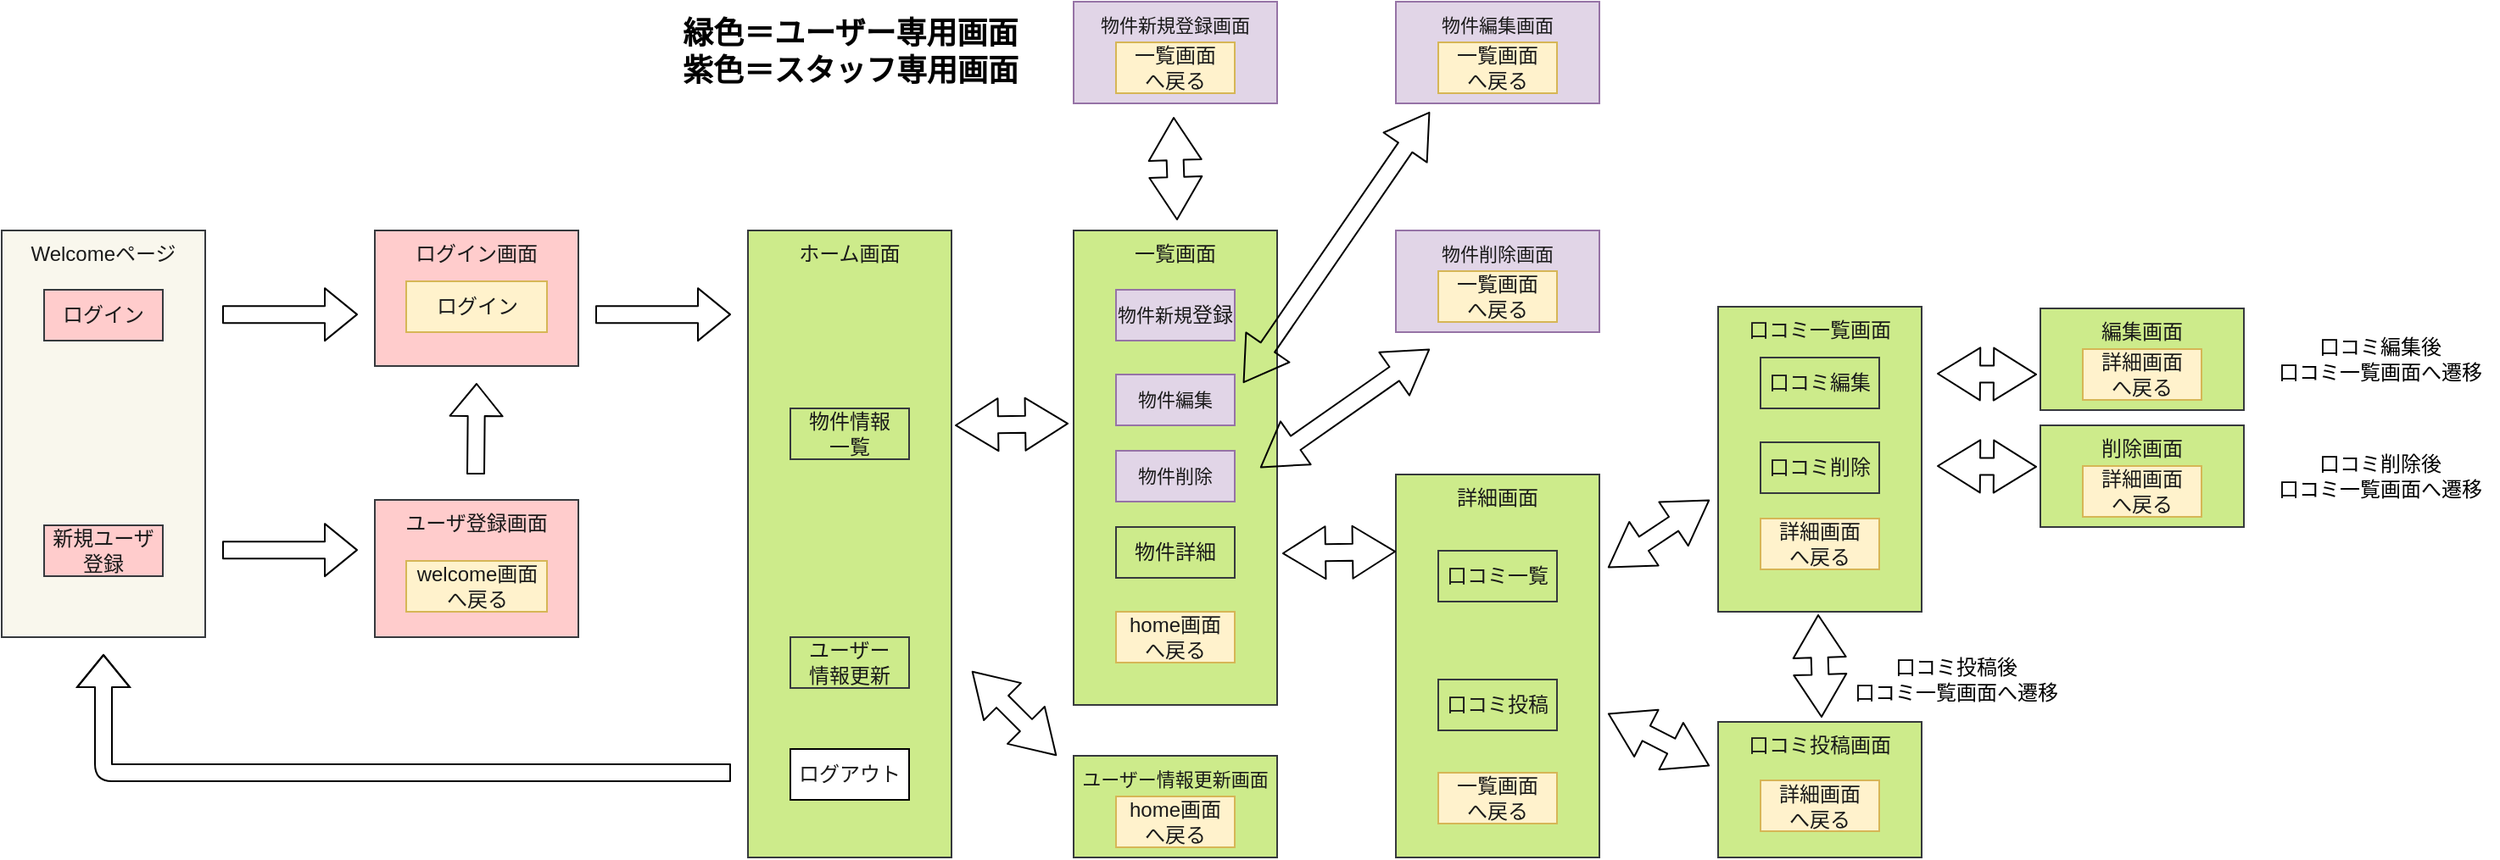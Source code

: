 <mxfile>
    <diagram id="puRboPM44XWlyKMjKKkZ" name="ページ1">
        <mxGraphModel dx="306" dy="363" grid="1" gridSize="10" guides="1" tooltips="1" connect="1" arrows="1" fold="1" page="1" pageScale="1" pageWidth="1169" pageHeight="1654" math="0" shadow="0">
            <root>
                <mxCell id="0"/>
                <mxCell id="1" parent="0"/>
                <mxCell id="32" value="&lt;font color=&quot;#1a1a1a&quot;&gt;Welcomeページ&lt;/font&gt;" style="whiteSpace=wrap;html=1;labelBackgroundColor=none;fontSize=12;fillColor=#f9f7ed;strokeColor=#36393d;verticalAlign=top;" parent="1" vertex="1">
                    <mxGeometry x="28" y="160" width="120" height="240" as="geometry"/>
                </mxCell>
                <mxCell id="4" value="&lt;font color=&quot;#1a1a1a&quot; style=&quot;font-size: 12px;&quot;&gt;新規ユーザ&lt;br&gt;登録&lt;/font&gt;" style="whiteSpace=wrap;html=1;fillColor=#ffcccc;strokeColor=#36393d;fontSize=11;" parent="1" vertex="1">
                    <mxGeometry x="53" y="334" width="70" height="30" as="geometry"/>
                </mxCell>
                <mxCell id="5" value="&lt;font color=&quot;#1a1a1a&quot;&gt;ログイン画面&lt;/font&gt;" style="whiteSpace=wrap;html=1;fillColor=#ffcccc;strokeColor=#36393d;verticalAlign=top;" parent="1" vertex="1">
                    <mxGeometry x="248" y="160" width="120" height="80" as="geometry"/>
                </mxCell>
                <mxCell id="6" value="&lt;font color=&quot;#1a1a1a&quot;&gt;ホーム画面&lt;br&gt;&lt;/font&gt;" style="whiteSpace=wrap;html=1;fillColor=#cdeb8b;strokeColor=#36393d;verticalAlign=top;" parent="1" vertex="1">
                    <mxGeometry x="468" y="160" width="120" height="370" as="geometry"/>
                </mxCell>
                <mxCell id="9" value="&lt;span style=&quot;font-family: &amp;quot;Noto Sans JP&amp;quot;, &amp;quot;ヒラギノ角ゴ Pro W3&amp;quot;, &amp;quot;Hiragino Kaku Gothic Pro&amp;quot;, メイリオ, Meiryo, YuGothic, 游ゴシック, &amp;quot;ＭＳ Ｐゴシック&amp;quot;, &amp;quot;MS PGothic&amp;quot;, arial, sans-serif; text-align: left;&quot;&gt;&lt;font style=&quot;font-size: 12px;&quot; color=&quot;#1a1a1a&quot;&gt;物件情報&lt;br&gt;一覧&lt;/font&gt;&lt;/span&gt;" style="whiteSpace=wrap;html=1;fillColor=#cdeb8b;strokeColor=#36393d;" parent="1" vertex="1">
                    <mxGeometry x="493" y="265" width="70" height="30" as="geometry"/>
                </mxCell>
                <mxCell id="25" value="&lt;span style=&quot;font-family: &amp;quot;Noto Sans JP&amp;quot;, &amp;quot;ヒラギノ角ゴ Pro W3&amp;quot;, &amp;quot;Hiragino Kaku Gothic Pro&amp;quot;, メイリオ, Meiryo, YuGothic, 游ゴシック, &amp;quot;ＭＳ Ｐゴシック&amp;quot;, &amp;quot;MS PGothic&amp;quot;, arial, sans-serif; text-align: left;&quot;&gt;&lt;font style=&quot;font-size: 12px;&quot; color=&quot;#1a1a1a&quot;&gt;削除画面&lt;/font&gt;&lt;/span&gt;" style="whiteSpace=wrap;html=1;fillColor=#cdeb8b;strokeColor=#36393d;verticalAlign=top;" parent="1" vertex="1">
                    <mxGeometry x="1230" y="275" width="120" height="60" as="geometry"/>
                </mxCell>
                <mxCell id="30" value="&lt;font color=&quot;#1a1a1a&quot;&gt;ログイン&lt;/font&gt;" style="whiteSpace=wrap;html=1;fillColor=#ffcccc;strokeColor=#36393d;" parent="1" vertex="1">
                    <mxGeometry x="53" y="195" width="70" height="30" as="geometry"/>
                </mxCell>
                <mxCell id="34" value="&lt;span style=&quot;color: rgb(26, 26, 26);&quot;&gt;&lt;font style=&quot;font-size: 12px;&quot;&gt;ユーザ登録画面&lt;/font&gt;&lt;/span&gt;" style="whiteSpace=wrap;html=1;fillColor=#ffcccc;strokeColor=#36393d;verticalAlign=top;" parent="1" vertex="1">
                    <mxGeometry x="248" y="319" width="120" height="81" as="geometry"/>
                </mxCell>
                <mxCell id="36" value="" style="edgeStyle=none;orthogonalLoop=1;jettySize=auto;html=1;fontSize=12;fontColor=#1A1A1A;shape=flexArrow;" parent="1" edge="1">
                    <mxGeometry width="100" relative="1" as="geometry">
                        <mxPoint x="158" y="209.57" as="sourcePoint"/>
                        <mxPoint x="238" y="209.57" as="targetPoint"/>
                        <Array as="points"/>
                    </mxGeometry>
                </mxCell>
                <mxCell id="50" value="&lt;div style=&quot;border-color: var(--border-color); text-align: left;&quot;&gt;&lt;font style=&quot;border-color: var(--border-color);&quot; face=&quot;Noto Sans JP, ヒラギノ角ゴ Pro W3, Hiragino Kaku Gothic Pro, メイリオ, Meiryo, YuGothic, 游ゴシック, ＭＳ Ｐゴシック, MS PGothic, arial, sans-serif&quot; color=&quot;#1a1a1a&quot;&gt;詳細画面&lt;/font&gt;&lt;/div&gt;&lt;div style=&quot;border-color: var(--border-color);&quot;&gt;&lt;font style=&quot;border-color: var(--border-color);&quot; face=&quot;Noto Sans JP, ヒラギノ角ゴ Pro W3, Hiragino Kaku Gothic Pro, メイリオ, Meiryo, YuGothic, 游ゴシック, ＭＳ Ｐゴシック, MS PGothic, arial, sans-serif&quot; color=&quot;#1a1a1a&quot;&gt;へ戻る&lt;/font&gt;&lt;/div&gt;" style="whiteSpace=wrap;html=1;fillColor=#fff2cc;strokeColor=#d6b656;" parent="1" vertex="1">
                    <mxGeometry x="1255" y="299" width="70" height="30" as="geometry"/>
                </mxCell>
                <mxCell id="54" value="&lt;span style=&quot;font-family: &amp;quot;Noto Sans JP&amp;quot;, &amp;quot;ヒラギノ角ゴ Pro W3&amp;quot;, &amp;quot;Hiragino Kaku Gothic Pro&amp;quot;, メイリオ, Meiryo, YuGothic, 游ゴシック, &amp;quot;ＭＳ Ｐゴシック&amp;quot;, &amp;quot;MS PGothic&amp;quot;, arial, sans-serif; text-align: left;&quot;&gt;&lt;font style=&quot;font-size: 12px;&quot; color=&quot;#1a1a1a&quot;&gt;ログアウト&lt;/font&gt;&lt;/span&gt;" style="whiteSpace=wrap;html=1;" parent="1" vertex="1">
                    <mxGeometry x="493" y="466" width="70" height="30" as="geometry"/>
                </mxCell>
                <mxCell id="55" value="" style="edgeStyle=none;orthogonalLoop=1;jettySize=auto;html=1;fontSize=12;fontColor=#1A1A1A;shape=flexArrow;" parent="1" edge="1">
                    <mxGeometry width="100" relative="1" as="geometry">
                        <mxPoint x="158" y="348.57" as="sourcePoint"/>
                        <mxPoint x="238" y="348.57" as="targetPoint"/>
                        <Array as="points"/>
                    </mxGeometry>
                </mxCell>
                <mxCell id="62" value="" style="edgeStyle=none;orthogonalLoop=1;jettySize=auto;html=1;fontSize=12;fontColor=#1A1A1A;shape=flexArrow;" parent="1" edge="1">
                    <mxGeometry width="100" relative="1" as="geometry">
                        <mxPoint x="307.5" y="304.0" as="sourcePoint"/>
                        <mxPoint x="308" y="250" as="targetPoint"/>
                        <Array as="points"/>
                    </mxGeometry>
                </mxCell>
                <mxCell id="63" value="" style="edgeStyle=none;orthogonalLoop=1;jettySize=auto;html=1;fontSize=12;fontColor=#1A1A1A;shape=flexArrow;" parent="1" edge="1">
                    <mxGeometry width="100" relative="1" as="geometry">
                        <mxPoint x="458" y="480" as="sourcePoint"/>
                        <mxPoint x="88" y="410" as="targetPoint"/>
                        <Array as="points">
                            <mxPoint x="88" y="480"/>
                        </Array>
                    </mxGeometry>
                </mxCell>
                <mxCell id="64" value="" style="edgeStyle=none;orthogonalLoop=1;jettySize=auto;html=1;fontSize=12;fontColor=#1A1A1A;shape=flexArrow;" parent="1" edge="1">
                    <mxGeometry width="100" relative="1" as="geometry">
                        <mxPoint x="378.0" y="209.57" as="sourcePoint"/>
                        <mxPoint x="458.0" y="209.57" as="targetPoint"/>
                        <Array as="points"/>
                    </mxGeometry>
                </mxCell>
                <mxCell id="69" value="&lt;font color=&quot;#1a1a1a&quot;&gt;一覧画面&lt;br&gt;&lt;/font&gt;" style="whiteSpace=wrap;html=1;fillColor=#cdeb8b;strokeColor=#36393d;verticalAlign=top;" parent="1" vertex="1">
                    <mxGeometry x="660" y="160" width="120" height="280" as="geometry"/>
                </mxCell>
                <mxCell id="70" value="&lt;div style=&quot;text-align: left;&quot;&gt;&lt;span style=&quot;background-color: initial;&quot;&gt;&lt;font face=&quot;Noto Sans JP, ヒラギノ角ゴ Pro W3, Hiragino Kaku Gothic Pro, メイリオ, Meiryo, YuGothic, 游ゴシック, ＭＳ Ｐゴシック, MS PGothic, arial, sans-serif&quot; color=&quot;#1a1a1a&quot;&gt;物件詳細&lt;/font&gt;&lt;/span&gt;&lt;/div&gt;" style="whiteSpace=wrap;html=1;fillColor=#cdeb8b;strokeColor=#36393d;" parent="1" vertex="1">
                    <mxGeometry x="685" y="335" width="70" height="30" as="geometry"/>
                </mxCell>
                <mxCell id="73" value="&lt;div style=&quot;text-align: left;&quot;&gt;&lt;span style=&quot;background-color: initial;&quot;&gt;&lt;font face=&quot;Noto Sans JP, ヒラギノ角ゴ Pro W3, Hiragino Kaku Gothic Pro, メイリオ, Meiryo, YuGothic, 游ゴシック, ＭＳ Ｐゴシック, MS PGothic, arial, sans-serif&quot; color=&quot;#1a1a1a&quot;&gt;ユーザー&lt;/font&gt;&lt;/span&gt;&lt;/div&gt;&lt;div style=&quot;text-align: left;&quot;&gt;&lt;span style=&quot;background-color: initial;&quot;&gt;&lt;font face=&quot;Noto Sans JP, ヒラギノ角ゴ Pro W3, Hiragino Kaku Gothic Pro, メイリオ, Meiryo, YuGothic, 游ゴシック, ＭＳ Ｐゴシック, MS PGothic, arial, sans-serif&quot; color=&quot;#1a1a1a&quot;&gt;情報更新&lt;/font&gt;&lt;/span&gt;&lt;/div&gt;" style="whiteSpace=wrap;html=1;fillColor=#cdeb8b;strokeColor=#36393d;" parent="1" vertex="1">
                    <mxGeometry x="493" y="400" width="70" height="30" as="geometry"/>
                </mxCell>
                <mxCell id="74" value="&lt;span style=&quot;font-family: &amp;quot;Noto Sans JP&amp;quot;, &amp;quot;ヒラギノ角ゴ Pro W3&amp;quot;, &amp;quot;Hiragino Kaku Gothic Pro&amp;quot;, メイリオ, Meiryo, YuGothic, 游ゴシック, &amp;quot;ＭＳ Ｐゴシック&amp;quot;, &amp;quot;MS PGothic&amp;quot;, arial, sans-serif; text-align: left;&quot;&gt;&lt;font style=&quot;font-size: 11px;&quot; color=&quot;#1a1a1a&quot;&gt;ユーザー情報更新画面&lt;/font&gt;&lt;/span&gt;" style="whiteSpace=wrap;html=1;fillColor=#cdeb8b;strokeColor=#36393d;verticalAlign=top;" parent="1" vertex="1">
                    <mxGeometry x="660" y="470" width="120" height="60" as="geometry"/>
                </mxCell>
                <mxCell id="75" value="&lt;div style=&quot;text-align: left;&quot;&gt;&lt;font face=&quot;Noto Sans JP, ヒラギノ角ゴ Pro W3, Hiragino Kaku Gothic Pro, メイリオ, Meiryo, YuGothic, 游ゴシック, ＭＳ Ｐゴシック, MS PGothic, arial, sans-serif&quot; color=&quot;#1a1a1a&quot;&gt;home画面&lt;/font&gt;&lt;/div&gt;&lt;div style=&quot;&quot;&gt;&lt;font face=&quot;Noto Sans JP, ヒラギノ角ゴ Pro W3, Hiragino Kaku Gothic Pro, メイリオ, Meiryo, YuGothic, 游ゴシック, ＭＳ Ｐゴシック, MS PGothic, arial, sans-serif&quot; color=&quot;#1a1a1a&quot;&gt;へ戻る&lt;/font&gt;&lt;/div&gt;" style="whiteSpace=wrap;html=1;fillColor=#fff2cc;strokeColor=#d6b656;" parent="1" vertex="1">
                    <mxGeometry x="685" y="494" width="70" height="30" as="geometry"/>
                </mxCell>
                <mxCell id="76" value="" style="edgeStyle=none;orthogonalLoop=1;jettySize=auto;html=1;endArrow=classic;startArrow=classic;endSize=8;startSize=8;fontSize=12;fontColor=#1A1A1A;shape=flexArrow;targetPerimeterSpacing=100;" parent="1" edge="1">
                    <mxGeometry width="100" relative="1" as="geometry">
                        <mxPoint x="600" y="420" as="sourcePoint"/>
                        <mxPoint x="650" y="470" as="targetPoint"/>
                        <Array as="points"/>
                    </mxGeometry>
                </mxCell>
                <mxCell id="78" value="&lt;font color=&quot;#1a1a1a&quot;&gt;詳細画面&lt;br&gt;&lt;/font&gt;" style="whiteSpace=wrap;html=1;fillColor=#cdeb8b;strokeColor=#36393d;verticalAlign=top;" parent="1" vertex="1">
                    <mxGeometry x="850" y="304" width="120" height="226" as="geometry"/>
                </mxCell>
                <mxCell id="79" value="&lt;div style=&quot;text-align: left;&quot;&gt;&lt;span style=&quot;background-color: initial;&quot;&gt;&lt;font face=&quot;Noto Sans JP, ヒラギノ角ゴ Pro W3, Hiragino Kaku Gothic Pro, メイリオ, Meiryo, YuGothic, 游ゴシック, ＭＳ Ｐゴシック, MS PGothic, arial, sans-serif&quot; color=&quot;#1a1a1a&quot;&gt;口コミ投稿&lt;/font&gt;&lt;/span&gt;&lt;/div&gt;" style="whiteSpace=wrap;html=1;fillColor=#cdeb8b;strokeColor=#36393d;" parent="1" vertex="1">
                    <mxGeometry x="875" y="425" width="70" height="30" as="geometry"/>
                </mxCell>
                <mxCell id="80" value="" style="edgeStyle=none;orthogonalLoop=1;jettySize=auto;html=1;endArrow=classic;startArrow=classic;endSize=8;startSize=8;fontSize=12;fontColor=#1A1A1A;shape=flexArrow;" parent="1" edge="1">
                    <mxGeometry width="100" relative="1" as="geometry">
                        <mxPoint x="1169" y="244.5" as="sourcePoint"/>
                        <mxPoint x="1228.0" y="244.97" as="targetPoint"/>
                        <Array as="points"/>
                    </mxGeometry>
                </mxCell>
                <mxCell id="83" value="&lt;font color=&quot;#1a1a1a&quot;&gt;口コミ投稿画面&lt;br&gt;&lt;/font&gt;" style="whiteSpace=wrap;html=1;fillColor=#cdeb8b;strokeColor=#36393d;verticalAlign=top;" parent="1" vertex="1">
                    <mxGeometry x="1040" y="450" width="120" height="80" as="geometry"/>
                </mxCell>
                <mxCell id="93" value="&lt;span style=&quot;font-family: &amp;quot;Noto Sans JP&amp;quot;, &amp;quot;ヒラギノ角ゴ Pro W3&amp;quot;, &amp;quot;Hiragino Kaku Gothic Pro&amp;quot;, メイリオ, Meiryo, YuGothic, 游ゴシック, &amp;quot;ＭＳ Ｐゴシック&amp;quot;, &amp;quot;MS PGothic&amp;quot;, arial, sans-serif; text-align: left;&quot;&gt;&lt;font style=&quot;font-size: 12px;&quot; color=&quot;#1a1a1a&quot;&gt;編集画面&lt;/font&gt;&lt;/span&gt;" style="whiteSpace=wrap;html=1;fillColor=#cdeb8b;strokeColor=#36393d;verticalAlign=top;" parent="1" vertex="1">
                    <mxGeometry x="1230" y="206" width="120" height="60" as="geometry"/>
                </mxCell>
                <mxCell id="94" value="&lt;div style=&quot;border-color: var(--border-color); text-align: left;&quot;&gt;&lt;font style=&quot;border-color: var(--border-color);&quot; face=&quot;Noto Sans JP, ヒラギノ角ゴ Pro W3, Hiragino Kaku Gothic Pro, メイリオ, Meiryo, YuGothic, 游ゴシック, ＭＳ Ｐゴシック, MS PGothic, arial, sans-serif&quot; color=&quot;#1a1a1a&quot;&gt;詳細画面&lt;/font&gt;&lt;/div&gt;&lt;div style=&quot;border-color: var(--border-color);&quot;&gt;&lt;font style=&quot;border-color: var(--border-color);&quot; face=&quot;Noto Sans JP, ヒラギノ角ゴ Pro W3, Hiragino Kaku Gothic Pro, メイリオ, Meiryo, YuGothic, 游ゴシック, ＭＳ Ｐゴシック, MS PGothic, arial, sans-serif&quot; color=&quot;#1a1a1a&quot;&gt;へ戻る&lt;/font&gt;&lt;/div&gt;" style="whiteSpace=wrap;html=1;fillColor=#fff2cc;strokeColor=#d6b656;" parent="1" vertex="1">
                    <mxGeometry x="1255" y="230" width="70" height="30" as="geometry"/>
                </mxCell>
                <mxCell id="96" value="&lt;div style=&quot;&quot;&gt;&lt;font face=&quot;Noto Sans JP, ヒラギノ角ゴ Pro W3, Hiragino Kaku Gothic Pro, メイリオ, Meiryo, YuGothic, 游ゴシック, ＭＳ Ｐゴシック, MS PGothic, arial, sans-serif&quot; color=&quot;#1a1a1a&quot;&gt;welcome画面へ戻る&lt;/font&gt;&lt;/div&gt;" style="whiteSpace=wrap;html=1;fillColor=#fff2cc;strokeColor=#d6b656;align=center;" parent="1" vertex="1">
                    <mxGeometry x="266.5" y="355" width="83" height="30" as="geometry"/>
                </mxCell>
                <mxCell id="97" value="&lt;div style=&quot;&quot;&gt;&lt;font face=&quot;Noto Sans JP, ヒラギノ角ゴ Pro W3, Hiragino Kaku Gothic Pro, メイリオ, Meiryo, YuGothic, 游ゴシック, ＭＳ Ｐゴシック, MS PGothic, arial, sans-serif&quot; color=&quot;#1a1a1a&quot;&gt;ログイン&lt;/font&gt;&lt;/div&gt;" style="whiteSpace=wrap;html=1;fillColor=#fff2cc;strokeColor=#d6b656;align=center;" parent="1" vertex="1">
                    <mxGeometry x="266.5" y="190" width="83" height="30" as="geometry"/>
                </mxCell>
                <mxCell id="99" value="&lt;div style=&quot;text-align: left;&quot;&gt;&lt;div style=&quot;border-color: var(--border-color);&quot;&gt;&lt;font style=&quot;border-color: var(--border-color);&quot; face=&quot;Noto Sans JP, ヒラギノ角ゴ Pro W3, Hiragino Kaku Gothic Pro, メイリオ, Meiryo, YuGothic, 游ゴシック, ＭＳ Ｐゴシック, MS PGothic, arial, sans-serif&quot; color=&quot;#1a1a1a&quot;&gt;home画面&lt;/font&gt;&lt;/div&gt;&lt;div style=&quot;border-color: var(--border-color); text-align: center;&quot;&gt;&lt;font style=&quot;border-color: var(--border-color);&quot; face=&quot;Noto Sans JP, ヒラギノ角ゴ Pro W3, Hiragino Kaku Gothic Pro, メイリオ, Meiryo, YuGothic, 游ゴシック, ＭＳ Ｐゴシック, MS PGothic, arial, sans-serif&quot; color=&quot;#1a1a1a&quot;&gt;へ戻る&lt;/font&gt;&lt;/div&gt;&lt;/div&gt;" style="whiteSpace=wrap;html=1;fillColor=#fff2cc;strokeColor=#d6b656;" parent="1" vertex="1">
                    <mxGeometry x="685" y="385" width="70" height="30" as="geometry"/>
                </mxCell>
                <mxCell id="100" value="&lt;div style=&quot;text-align: left;&quot;&gt;&lt;div style=&quot;border-color: var(--border-color);&quot;&gt;&lt;font style=&quot;border-color: var(--border-color);&quot; face=&quot;Noto Sans JP, ヒラギノ角ゴ Pro W3, Hiragino Kaku Gothic Pro, メイリオ, Meiryo, YuGothic, 游ゴシック, ＭＳ Ｐゴシック, MS PGothic, arial, sans-serif&quot; color=&quot;#1a1a1a&quot;&gt;一覧画面&lt;/font&gt;&lt;/div&gt;&lt;div style=&quot;border-color: var(--border-color); text-align: center;&quot;&gt;&lt;font style=&quot;border-color: var(--border-color);&quot; face=&quot;Noto Sans JP, ヒラギノ角ゴ Pro W3, Hiragino Kaku Gothic Pro, メイリオ, Meiryo, YuGothic, 游ゴシック, ＭＳ Ｐゴシック, MS PGothic, arial, sans-serif&quot; color=&quot;#1a1a1a&quot;&gt;へ戻る&lt;/font&gt;&lt;/div&gt;&lt;/div&gt;" style="whiteSpace=wrap;html=1;fillColor=#fff2cc;strokeColor=#d6b656;" parent="1" vertex="1">
                    <mxGeometry x="875" y="480" width="70" height="30" as="geometry"/>
                </mxCell>
                <mxCell id="101" value="&lt;div style=&quot;text-align: left;&quot;&gt;&lt;div style=&quot;border-color: var(--border-color);&quot;&gt;&lt;font style=&quot;border-color: var(--border-color);&quot; face=&quot;Noto Sans JP, ヒラギノ角ゴ Pro W3, Hiragino Kaku Gothic Pro, メイリオ, Meiryo, YuGothic, 游ゴシック, ＭＳ Ｐゴシック, MS PGothic, arial, sans-serif&quot; color=&quot;#1a1a1a&quot;&gt;詳細画面&lt;/font&gt;&lt;/div&gt;&lt;div style=&quot;border-color: var(--border-color); text-align: center;&quot;&gt;&lt;font style=&quot;border-color: var(--border-color);&quot; face=&quot;Noto Sans JP, ヒラギノ角ゴ Pro W3, Hiragino Kaku Gothic Pro, メイリオ, Meiryo, YuGothic, 游ゴシック, ＭＳ Ｐゴシック, MS PGothic, arial, sans-serif&quot; color=&quot;#1a1a1a&quot;&gt;へ戻る&lt;/font&gt;&lt;/div&gt;&lt;/div&gt;" style="whiteSpace=wrap;html=1;fillColor=#fff2cc;strokeColor=#d6b656;" parent="1" vertex="1">
                    <mxGeometry x="1065" y="484.5" width="70" height="30" as="geometry"/>
                </mxCell>
                <mxCell id="102" value="&lt;div style=&quot;text-align: left;&quot;&gt;&lt;span style=&quot;background-color: initial;&quot;&gt;&lt;font face=&quot;Noto Sans JP, ヒラギノ角ゴ Pro W3, Hiragino Kaku Gothic Pro, メイリオ, Meiryo, YuGothic, 游ゴシック, ＭＳ Ｐゴシック, MS PGothic, arial, sans-serif&quot; color=&quot;#1a1a1a&quot;&gt;口コミ一覧&lt;/font&gt;&lt;/span&gt;&lt;/div&gt;" style="whiteSpace=wrap;html=1;fillColor=#cdeb8b;strokeColor=#36393d;" parent="1" vertex="1">
                    <mxGeometry x="875" y="349" width="70" height="30" as="geometry"/>
                </mxCell>
                <mxCell id="113" value="口コミ投稿後&lt;br&gt;口コミ一覧画面へ遷移" style="text;html=1;align=center;verticalAlign=middle;resizable=0;points=[];autosize=1;" parent="1" vertex="1">
                    <mxGeometry x="1110" y="405" width="140" height="40" as="geometry"/>
                </mxCell>
                <mxCell id="115" value="&lt;font color=&quot;#1a1a1a&quot;&gt;口コミ一覧画面&lt;br&gt;&lt;/font&gt;" style="whiteSpace=wrap;html=1;fillColor=#cdeb8b;strokeColor=#36393d;verticalAlign=top;" parent="1" vertex="1">
                    <mxGeometry x="1040" y="205" width="120" height="180" as="geometry"/>
                </mxCell>
                <mxCell id="116" value="&lt;div style=&quot;text-align: left;&quot;&gt;&lt;span style=&quot;background-color: initial;&quot;&gt;&lt;font face=&quot;Noto Sans JP, ヒラギノ角ゴ Pro W3, Hiragino Kaku Gothic Pro, メイリオ, Meiryo, YuGothic, 游ゴシック, ＭＳ Ｐゴシック, MS PGothic, arial, sans-serif&quot; color=&quot;#1a1a1a&quot;&gt;口コミ削除&lt;/font&gt;&lt;/span&gt;&lt;/div&gt;" style="whiteSpace=wrap;html=1;fillColor=#cdeb8b;strokeColor=#36393d;" parent="1" vertex="1">
                    <mxGeometry x="1065" y="285" width="70" height="30" as="geometry"/>
                </mxCell>
                <mxCell id="117" value="&lt;div style=&quot;text-align: left;&quot;&gt;&lt;div style=&quot;border-color: var(--border-color);&quot;&gt;&lt;font style=&quot;border-color: var(--border-color);&quot; face=&quot;Noto Sans JP, ヒラギノ角ゴ Pro W3, Hiragino Kaku Gothic Pro, メイリオ, Meiryo, YuGothic, 游ゴシック, ＭＳ Ｐゴシック, MS PGothic, arial, sans-serif&quot; color=&quot;#1a1a1a&quot;&gt;詳細画面&lt;/font&gt;&lt;/div&gt;&lt;div style=&quot;border-color: var(--border-color); text-align: center;&quot;&gt;&lt;font style=&quot;border-color: var(--border-color);&quot; face=&quot;Noto Sans JP, ヒラギノ角ゴ Pro W3, Hiragino Kaku Gothic Pro, メイリオ, Meiryo, YuGothic, 游ゴシック, ＭＳ Ｐゴシック, MS PGothic, arial, sans-serif&quot; color=&quot;#1a1a1a&quot;&gt;へ戻る&lt;/font&gt;&lt;/div&gt;&lt;/div&gt;" style="whiteSpace=wrap;html=1;fillColor=#fff2cc;strokeColor=#d6b656;" parent="1" vertex="1">
                    <mxGeometry x="1065" y="330" width="70" height="30" as="geometry"/>
                </mxCell>
                <mxCell id="120" value="&lt;div style=&quot;text-align: left;&quot;&gt;&lt;span style=&quot;background-color: initial;&quot;&gt;&lt;font face=&quot;Noto Sans JP, ヒラギノ角ゴ Pro W3, Hiragino Kaku Gothic Pro, メイリオ, Meiryo, YuGothic, 游ゴシック, ＭＳ Ｐゴシック, MS PGothic, arial, sans-serif&quot; color=&quot;#1a1a1a&quot;&gt;口コミ編集&lt;/font&gt;&lt;/span&gt;&lt;/div&gt;" style="whiteSpace=wrap;html=1;fillColor=#cdeb8b;strokeColor=#36393d;" parent="1" vertex="1">
                    <mxGeometry x="1065" y="235" width="70" height="30" as="geometry"/>
                </mxCell>
                <mxCell id="123" value="" style="edgeStyle=none;orthogonalLoop=1;jettySize=auto;html=1;endArrow=classic;startArrow=classic;endSize=8;startSize=8;fontSize=12;fontColor=#1A1A1A;shape=flexArrow;" parent="1" edge="1">
                    <mxGeometry width="100" relative="1" as="geometry">
                        <mxPoint x="1169" y="299" as="sourcePoint"/>
                        <mxPoint x="1228.0" y="299.47" as="targetPoint"/>
                        <Array as="points"/>
                    </mxGeometry>
                </mxCell>
                <mxCell id="124" value="口コミ編集後&lt;br&gt;口コミ一覧画面へ遷移" style="text;html=1;align=center;verticalAlign=middle;resizable=0;points=[];autosize=1;" parent="1" vertex="1">
                    <mxGeometry x="1360" y="216" width="140" height="40" as="geometry"/>
                </mxCell>
                <mxCell id="125" value="口コミ削除後&lt;br&gt;口コミ一覧画面へ遷移" style="text;html=1;align=center;verticalAlign=middle;resizable=0;points=[];autosize=1;" parent="1" vertex="1">
                    <mxGeometry x="1360" y="285" width="140" height="40" as="geometry"/>
                </mxCell>
                <mxCell id="126" value="&lt;div style=&quot;text-align: left;&quot;&gt;&lt;span style=&quot;background-color: initial;&quot;&gt;&lt;font style=&quot;font-size: 11px;&quot; face=&quot;Noto Sans JP, ヒラギノ角ゴ Pro W3, Hiragino Kaku Gothic Pro, メイリオ, Meiryo, YuGothic, 游ゴシック, ＭＳ Ｐゴシック, MS PGothic, arial, sans-serif&quot; color=&quot;#1a1a1a&quot;&gt;物件新規&lt;/font&gt;&lt;/span&gt;&lt;span style=&quot;color: rgb(26, 26, 26); font-family: &amp;quot;Noto Sans JP&amp;quot;, &amp;quot;ヒラギノ角ゴ Pro W3&amp;quot;, &amp;quot;Hiragino Kaku Gothic Pro&amp;quot;, メイリオ, Meiryo, YuGothic, 游ゴシック, &amp;quot;ＭＳ Ｐゴシック&amp;quot;, &amp;quot;MS PGothic&amp;quot;, arial, sans-serif; background-color: initial;&quot;&gt;登録&lt;/span&gt;&lt;/div&gt;" style="whiteSpace=wrap;html=1;fillColor=#e1d5e7;strokeColor=#9673a6;" parent="1" vertex="1">
                    <mxGeometry x="685" y="195" width="70" height="30" as="geometry"/>
                </mxCell>
                <mxCell id="131" value="&lt;span style=&quot;font-family: &amp;quot;Noto Sans JP&amp;quot;, &amp;quot;ヒラギノ角ゴ Pro W3&amp;quot;, &amp;quot;Hiragino Kaku Gothic Pro&amp;quot;, メイリオ, Meiryo, YuGothic, 游ゴシック, &amp;quot;ＭＳ Ｐゴシック&amp;quot;, &amp;quot;MS PGothic&amp;quot;, arial, sans-serif; text-align: left;&quot;&gt;&lt;font style=&quot;font-size: 11px;&quot; color=&quot;#1a1a1a&quot;&gt;物件新規登録画面&lt;/font&gt;&lt;/span&gt;" style="whiteSpace=wrap;html=1;fillColor=#e1d5e7;strokeColor=#9673a6;verticalAlign=top;" parent="1" vertex="1">
                    <mxGeometry x="660" y="25" width="120" height="60" as="geometry"/>
                </mxCell>
                <mxCell id="132" value="&lt;div style=&quot;text-align: left;&quot;&gt;&lt;font face=&quot;Noto Sans JP, ヒラギノ角ゴ Pro W3, Hiragino Kaku Gothic Pro, メイリオ, Meiryo, YuGothic, 游ゴシック, ＭＳ Ｐゴシック, MS PGothic, arial, sans-serif&quot; color=&quot;#1a1a1a&quot;&gt;一覧画面&lt;/font&gt;&lt;/div&gt;&lt;div style=&quot;&quot;&gt;&lt;font face=&quot;Noto Sans JP, ヒラギノ角ゴ Pro W3, Hiragino Kaku Gothic Pro, メイリオ, Meiryo, YuGothic, 游ゴシック, ＭＳ Ｐゴシック, MS PGothic, arial, sans-serif&quot; color=&quot;#1a1a1a&quot;&gt;へ戻る&lt;/font&gt;&lt;/div&gt;" style="whiteSpace=wrap;html=1;fillColor=#fff2cc;strokeColor=#d6b656;" parent="1" vertex="1">
                    <mxGeometry x="685" y="49" width="70" height="30" as="geometry"/>
                </mxCell>
                <mxCell id="134" value="" style="edgeStyle=none;orthogonalLoop=1;jettySize=auto;html=1;endArrow=classic;startArrow=classic;endSize=8;startSize=8;fontSize=12;fontColor=#1A1A1A;shape=flexArrow;targetPerimeterSpacing=100;" parent="1" edge="1">
                    <mxGeometry width="100" relative="1" as="geometry">
                        <mxPoint x="719" y="92.97" as="sourcePoint"/>
                        <mxPoint x="721" y="154" as="targetPoint"/>
                        <Array as="points"/>
                    </mxGeometry>
                </mxCell>
                <mxCell id="135" value="&lt;div style=&quot;text-align: left;&quot;&gt;&lt;span style=&quot;background-color: initial;&quot;&gt;&lt;font style=&quot;font-size: 11px;&quot; face=&quot;Noto Sans JP, ヒラギノ角ゴ Pro W3, Hiragino Kaku Gothic Pro, メイリオ, Meiryo, YuGothic, 游ゴシック, ＭＳ Ｐゴシック, MS PGothic, arial, sans-serif&quot; color=&quot;#1a1a1a&quot;&gt;物件編集&lt;/font&gt;&lt;/span&gt;&lt;/div&gt;" style="whiteSpace=wrap;html=1;fillColor=#e1d5e7;strokeColor=#9673a6;" parent="1" vertex="1">
                    <mxGeometry x="685" y="245" width="70" height="30" as="geometry"/>
                </mxCell>
                <mxCell id="136" value="&lt;div style=&quot;text-align: left;&quot;&gt;&lt;span style=&quot;background-color: initial;&quot;&gt;&lt;font style=&quot;font-size: 11px;&quot; face=&quot;Noto Sans JP, ヒラギノ角ゴ Pro W3, Hiragino Kaku Gothic Pro, メイリオ, Meiryo, YuGothic, 游ゴシック, ＭＳ Ｐゴシック, MS PGothic, arial, sans-serif&quot; color=&quot;#1a1a1a&quot;&gt;物件削除&lt;/font&gt;&lt;/span&gt;&lt;/div&gt;" style="whiteSpace=wrap;html=1;fillColor=#e1d5e7;strokeColor=#9673a6;" parent="1" vertex="1">
                    <mxGeometry x="685" y="290" width="70" height="30" as="geometry"/>
                </mxCell>
                <mxCell id="138" value="&lt;span style=&quot;font-family: &amp;quot;Noto Sans JP&amp;quot;, &amp;quot;ヒラギノ角ゴ Pro W3&amp;quot;, &amp;quot;Hiragino Kaku Gothic Pro&amp;quot;, メイリオ, Meiryo, YuGothic, 游ゴシック, &amp;quot;ＭＳ Ｐゴシック&amp;quot;, &amp;quot;MS PGothic&amp;quot;, arial, sans-serif; text-align: left;&quot;&gt;&lt;font style=&quot;font-size: 11px;&quot; color=&quot;#1a1a1a&quot;&gt;物件編集画面&lt;/font&gt;&lt;/span&gt;" style="whiteSpace=wrap;html=1;fillColor=#e1d5e7;strokeColor=#9673a6;verticalAlign=top;" parent="1" vertex="1">
                    <mxGeometry x="850" y="25" width="120" height="60" as="geometry"/>
                </mxCell>
                <mxCell id="139" value="&lt;div style=&quot;text-align: left;&quot;&gt;&lt;font face=&quot;Noto Sans JP, ヒラギノ角ゴ Pro W3, Hiragino Kaku Gothic Pro, メイリオ, Meiryo, YuGothic, 游ゴシック, ＭＳ Ｐゴシック, MS PGothic, arial, sans-serif&quot; color=&quot;#1a1a1a&quot;&gt;一覧画面&lt;/font&gt;&lt;/div&gt;&lt;div style=&quot;&quot;&gt;&lt;font face=&quot;Noto Sans JP, ヒラギノ角ゴ Pro W3, Hiragino Kaku Gothic Pro, メイリオ, Meiryo, YuGothic, 游ゴシック, ＭＳ Ｐゴシック, MS PGothic, arial, sans-serif&quot; color=&quot;#1a1a1a&quot;&gt;へ戻る&lt;/font&gt;&lt;/div&gt;" style="whiteSpace=wrap;html=1;fillColor=#fff2cc;strokeColor=#d6b656;" parent="1" vertex="1">
                    <mxGeometry x="875" y="49" width="70" height="30" as="geometry"/>
                </mxCell>
                <mxCell id="140" value="&lt;span style=&quot;font-family: &amp;quot;Noto Sans JP&amp;quot;, &amp;quot;ヒラギノ角ゴ Pro W3&amp;quot;, &amp;quot;Hiragino Kaku Gothic Pro&amp;quot;, メイリオ, Meiryo, YuGothic, 游ゴシック, &amp;quot;ＭＳ Ｐゴシック&amp;quot;, &amp;quot;MS PGothic&amp;quot;, arial, sans-serif; text-align: left;&quot;&gt;&lt;font style=&quot;font-size: 11px;&quot; color=&quot;#1a1a1a&quot;&gt;物件削除画面&lt;/font&gt;&lt;/span&gt;" style="whiteSpace=wrap;html=1;fillColor=#e1d5e7;strokeColor=#9673a6;verticalAlign=top;" parent="1" vertex="1">
                    <mxGeometry x="850" y="160" width="120" height="60" as="geometry"/>
                </mxCell>
                <mxCell id="141" value="&lt;div style=&quot;text-align: left;&quot;&gt;&lt;font face=&quot;Noto Sans JP, ヒラギノ角ゴ Pro W3, Hiragino Kaku Gothic Pro, メイリオ, Meiryo, YuGothic, 游ゴシック, ＭＳ Ｐゴシック, MS PGothic, arial, sans-serif&quot; color=&quot;#1a1a1a&quot;&gt;一覧画面&lt;/font&gt;&lt;/div&gt;&lt;div style=&quot;&quot;&gt;&lt;font face=&quot;Noto Sans JP, ヒラギノ角ゴ Pro W3, Hiragino Kaku Gothic Pro, メイリオ, Meiryo, YuGothic, 游ゴシック, ＭＳ Ｐゴシック, MS PGothic, arial, sans-serif&quot; color=&quot;#1a1a1a&quot;&gt;へ戻る&lt;/font&gt;&lt;/div&gt;" style="whiteSpace=wrap;html=1;fillColor=#fff2cc;strokeColor=#d6b656;" parent="1" vertex="1">
                    <mxGeometry x="875" y="184" width="70" height="30" as="geometry"/>
                </mxCell>
                <mxCell id="142" value="" style="edgeStyle=none;orthogonalLoop=1;jettySize=auto;html=1;endArrow=classic;startArrow=classic;endSize=8;startSize=8;fontSize=12;fontColor=#1A1A1A;shape=flexArrow;targetPerimeterSpacing=100;" parent="1" edge="1">
                    <mxGeometry width="100" relative="1" as="geometry">
                        <mxPoint x="870" y="230" as="sourcePoint"/>
                        <mxPoint x="770" y="300" as="targetPoint"/>
                        <Array as="points"/>
                    </mxGeometry>
                </mxCell>
                <mxCell id="143" value="" style="edgeStyle=none;orthogonalLoop=1;jettySize=auto;html=1;endArrow=classic;startArrow=classic;endSize=8;startSize=8;fontSize=12;fontColor=#1A1A1A;shape=flexArrow;targetPerimeterSpacing=100;" parent="1" edge="1">
                    <mxGeometry width="100" relative="1" as="geometry">
                        <mxPoint x="870" y="90" as="sourcePoint"/>
                        <mxPoint x="760" y="250" as="targetPoint"/>
                        <Array as="points"/>
                    </mxGeometry>
                </mxCell>
                <mxCell id="144" value="&lt;font style=&quot;font-size: 18px;&quot;&gt;&lt;b&gt;&lt;font style=&quot;&quot;&gt;緑色＝ユーザー専用画面&lt;br&gt;紫色＝スタッ&lt;/font&gt;フ専用画面&lt;/b&gt;&lt;/font&gt;" style="text;html=1;align=center;verticalAlign=middle;resizable=0;points=[];autosize=1;strokeColor=none;fillColor=none;" parent="1" vertex="1">
                    <mxGeometry x="418" y="25" width="220" height="60" as="geometry"/>
                </mxCell>
                <mxCell id="146" value="" style="edgeStyle=none;orthogonalLoop=1;jettySize=auto;html=1;endArrow=classic;startArrow=classic;endSize=8;startSize=8;fontSize=12;fontColor=#1A1A1A;shape=flexArrow;targetPerimeterSpacing=100;entryX=-0.025;entryY=0.407;entryDx=0;entryDy=0;entryPerimeter=0;" parent="1" target="69" edge="1">
                    <mxGeometry width="100" relative="1" as="geometry">
                        <mxPoint x="590" y="275" as="sourcePoint"/>
                        <mxPoint x="640" y="325" as="targetPoint"/>
                        <Array as="points"/>
                    </mxGeometry>
                </mxCell>
                <mxCell id="147" value="" style="edgeStyle=none;orthogonalLoop=1;jettySize=auto;html=1;endArrow=classic;startArrow=classic;endSize=8;startSize=8;fontSize=12;fontColor=#1A1A1A;shape=flexArrow;targetPerimeterSpacing=100;entryX=-0.025;entryY=0.407;entryDx=0;entryDy=0;entryPerimeter=0;" parent="1" edge="1">
                    <mxGeometry width="100" relative="1" as="geometry">
                        <mxPoint x="783" y="350.52" as="sourcePoint"/>
                        <mxPoint x="850" y="349.48" as="targetPoint"/>
                        <Array as="points"/>
                    </mxGeometry>
                </mxCell>
                <mxCell id="148" value="" style="edgeStyle=none;orthogonalLoop=1;jettySize=auto;html=1;endArrow=classic;startArrow=classic;endSize=8;startSize=8;fontSize=12;fontColor=#1A1A1A;shape=flexArrow;targetPerimeterSpacing=100;" parent="1" edge="1">
                    <mxGeometry width="100" relative="1" as="geometry">
                        <mxPoint x="975" y="359" as="sourcePoint"/>
                        <mxPoint x="1035" y="319" as="targetPoint"/>
                        <Array as="points"/>
                    </mxGeometry>
                </mxCell>
                <mxCell id="149" value="" style="edgeStyle=none;orthogonalLoop=1;jettySize=auto;html=1;endArrow=classic;startArrow=classic;endSize=8;startSize=8;fontSize=12;fontColor=#1A1A1A;shape=flexArrow;targetPerimeterSpacing=100;" parent="1" edge="1">
                    <mxGeometry width="100" relative="1" as="geometry">
                        <mxPoint x="975" y="445" as="sourcePoint"/>
                        <mxPoint x="1035" y="476" as="targetPoint"/>
                        <Array as="points"/>
                    </mxGeometry>
                </mxCell>
                <mxCell id="150" value="" style="edgeStyle=none;orthogonalLoop=1;jettySize=auto;html=1;endArrow=classic;startArrow=classic;endSize=8;startSize=8;fontSize=12;fontColor=#1A1A1A;shape=flexArrow;targetPerimeterSpacing=100;" parent="1" edge="1">
                    <mxGeometry width="100" relative="1" as="geometry">
                        <mxPoint x="1099" y="386.49" as="sourcePoint"/>
                        <mxPoint x="1101" y="447.52" as="targetPoint"/>
                        <Array as="points"/>
                    </mxGeometry>
                </mxCell>
            </root>
        </mxGraphModel>
    </diagram>
</mxfile>